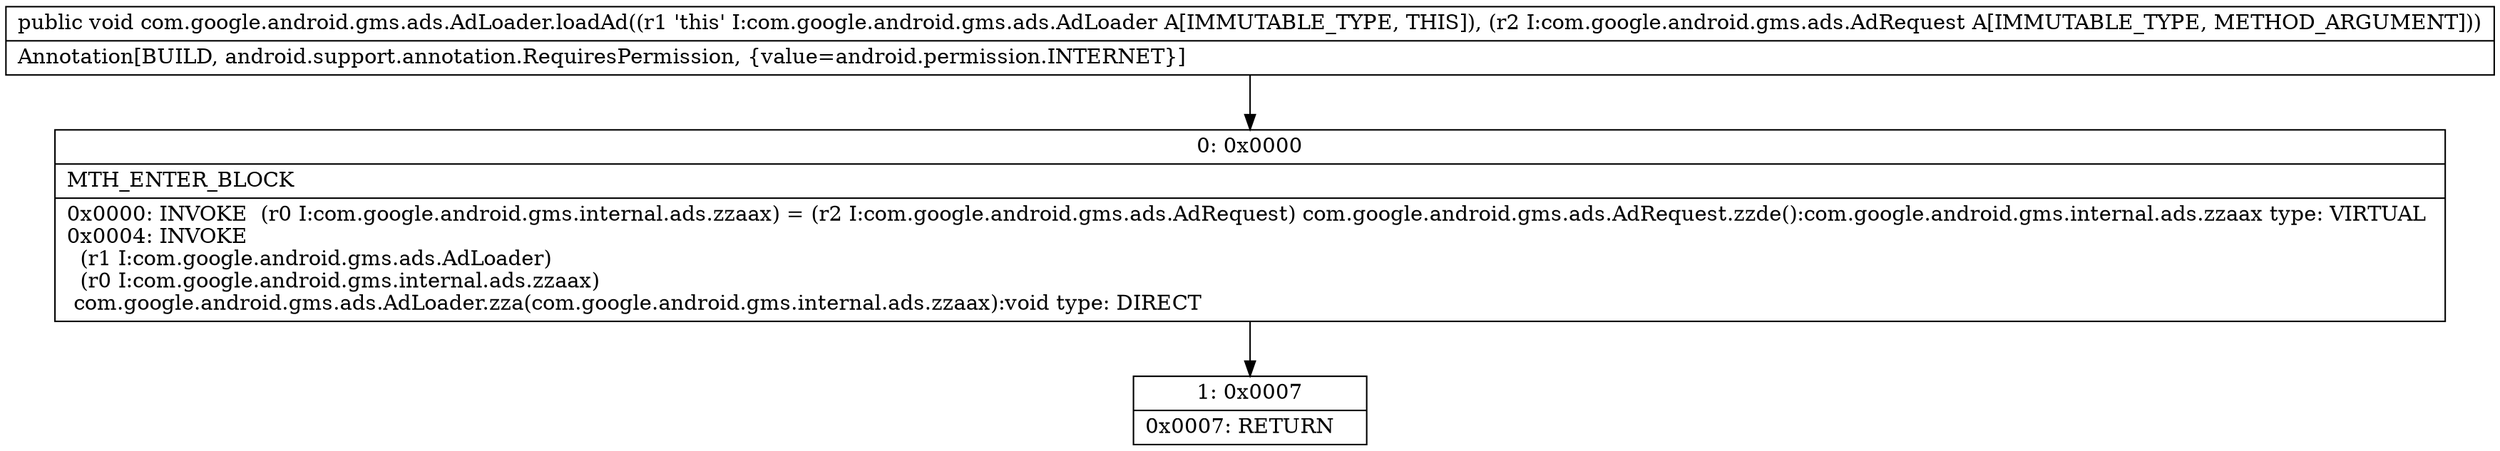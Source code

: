 digraph "CFG forcom.google.android.gms.ads.AdLoader.loadAd(Lcom\/google\/android\/gms\/ads\/AdRequest;)V" {
Node_0 [shape=record,label="{0\:\ 0x0000|MTH_ENTER_BLOCK\l|0x0000: INVOKE  (r0 I:com.google.android.gms.internal.ads.zzaax) = (r2 I:com.google.android.gms.ads.AdRequest) com.google.android.gms.ads.AdRequest.zzde():com.google.android.gms.internal.ads.zzaax type: VIRTUAL \l0x0004: INVOKE  \l  (r1 I:com.google.android.gms.ads.AdLoader)\l  (r0 I:com.google.android.gms.internal.ads.zzaax)\l com.google.android.gms.ads.AdLoader.zza(com.google.android.gms.internal.ads.zzaax):void type: DIRECT \l}"];
Node_1 [shape=record,label="{1\:\ 0x0007|0x0007: RETURN   \l}"];
MethodNode[shape=record,label="{public void com.google.android.gms.ads.AdLoader.loadAd((r1 'this' I:com.google.android.gms.ads.AdLoader A[IMMUTABLE_TYPE, THIS]), (r2 I:com.google.android.gms.ads.AdRequest A[IMMUTABLE_TYPE, METHOD_ARGUMENT]))  | Annotation[BUILD, android.support.annotation.RequiresPermission, \{value=android.permission.INTERNET\}]\l}"];
MethodNode -> Node_0;
Node_0 -> Node_1;
}

